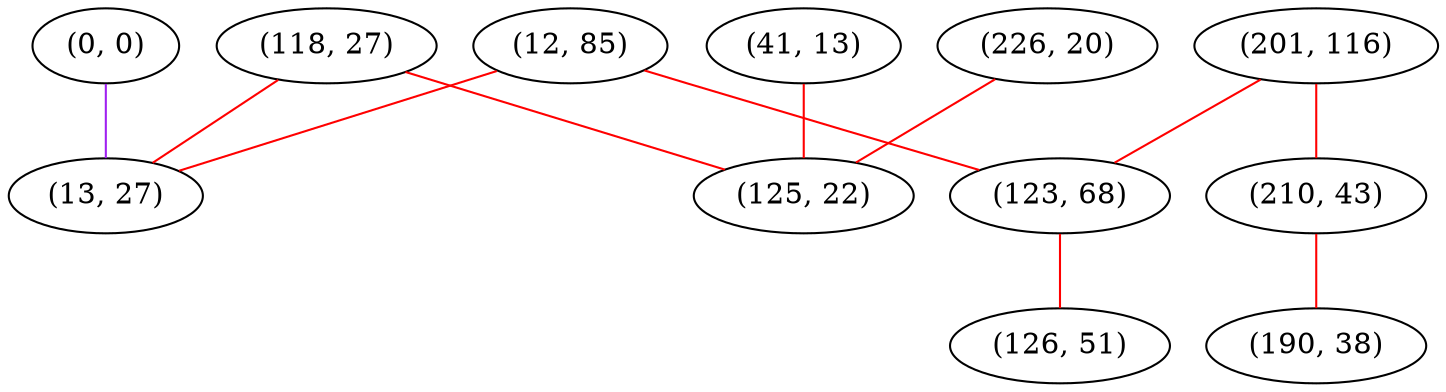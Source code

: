 graph "" {
"(12, 85)";
"(41, 13)";
"(0, 0)";
"(201, 116)";
"(118, 27)";
"(226, 20)";
"(13, 27)";
"(125, 22)";
"(123, 68)";
"(126, 51)";
"(210, 43)";
"(190, 38)";
"(12, 85)" -- "(123, 68)"  [color=red, key=0, weight=1];
"(12, 85)" -- "(13, 27)"  [color=red, key=0, weight=1];
"(41, 13)" -- "(125, 22)"  [color=red, key=0, weight=1];
"(0, 0)" -- "(13, 27)"  [color=purple, key=0, weight=4];
"(201, 116)" -- "(210, 43)"  [color=red, key=0, weight=1];
"(201, 116)" -- "(123, 68)"  [color=red, key=0, weight=1];
"(118, 27)" -- "(125, 22)"  [color=red, key=0, weight=1];
"(118, 27)" -- "(13, 27)"  [color=red, key=0, weight=1];
"(226, 20)" -- "(125, 22)"  [color=red, key=0, weight=1];
"(123, 68)" -- "(126, 51)"  [color=red, key=0, weight=1];
"(210, 43)" -- "(190, 38)"  [color=red, key=0, weight=1];
}
